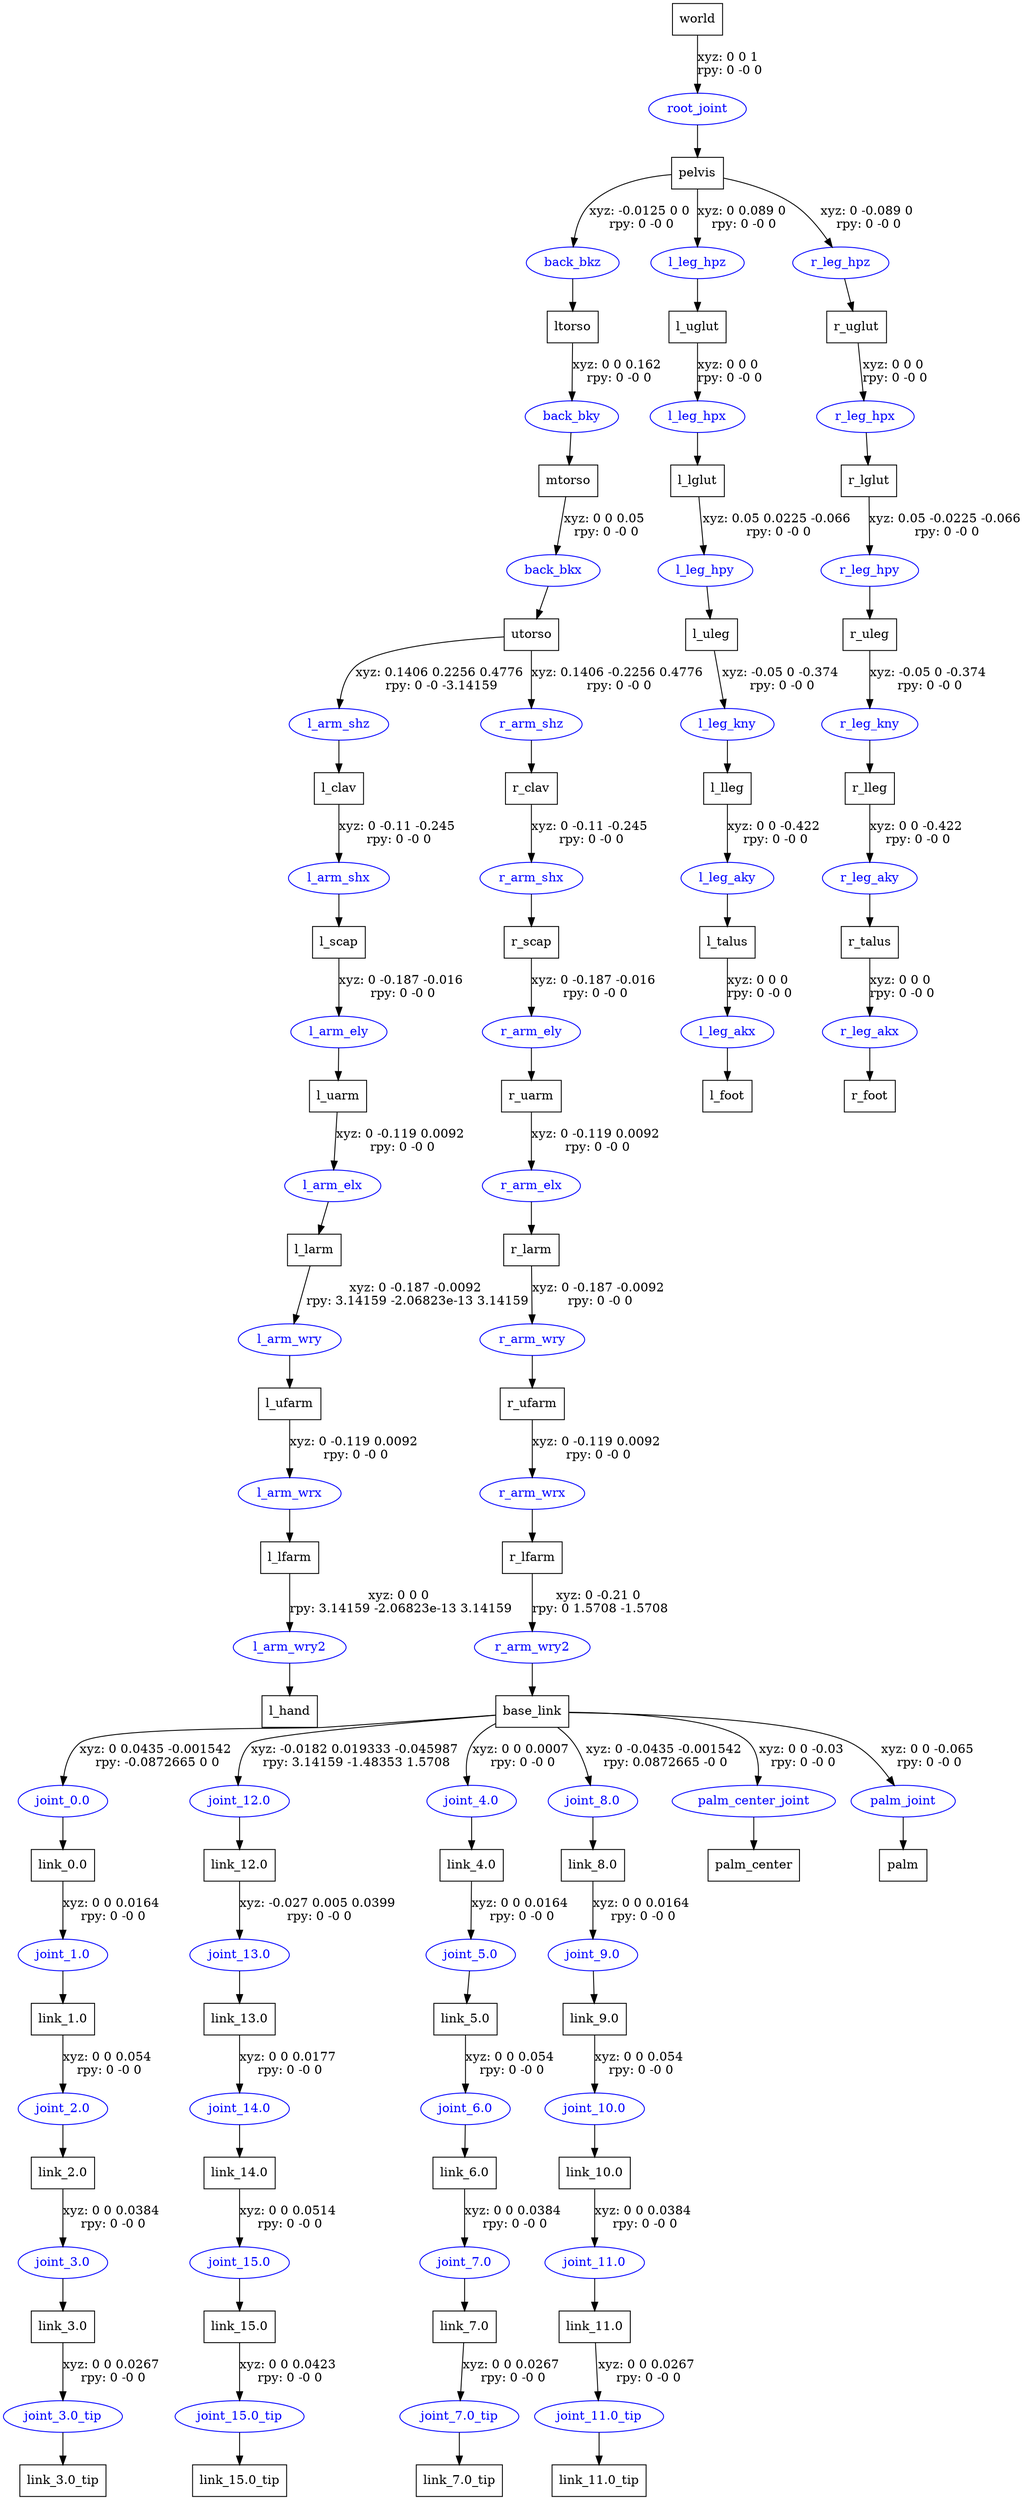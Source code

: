 digraph G {
node [shape=box];
"world" [label="world"];
"pelvis" [label="pelvis"];
"ltorso" [label="ltorso"];
"mtorso" [label="mtorso"];
"utorso" [label="utorso"];
"l_clav" [label="l_clav"];
"l_scap" [label="l_scap"];
"l_uarm" [label="l_uarm"];
"l_larm" [label="l_larm"];
"l_ufarm" [label="l_ufarm"];
"l_lfarm" [label="l_lfarm"];
"l_hand" [label="l_hand"];
"r_clav" [label="r_clav"];
"r_scap" [label="r_scap"];
"r_uarm" [label="r_uarm"];
"r_larm" [label="r_larm"];
"r_ufarm" [label="r_ufarm"];
"r_lfarm" [label="r_lfarm"];
"base_link" [label="base_link"];
"link_0.0" [label="link_0.0"];
"link_1.0" [label="link_1.0"];
"link_2.0" [label="link_2.0"];
"link_3.0" [label="link_3.0"];
"link_3.0_tip" [label="link_3.0_tip"];
"link_12.0" [label="link_12.0"];
"link_13.0" [label="link_13.0"];
"link_14.0" [label="link_14.0"];
"link_15.0" [label="link_15.0"];
"link_15.0_tip" [label="link_15.0_tip"];
"link_4.0" [label="link_4.0"];
"link_5.0" [label="link_5.0"];
"link_6.0" [label="link_6.0"];
"link_7.0" [label="link_7.0"];
"link_7.0_tip" [label="link_7.0_tip"];
"link_8.0" [label="link_8.0"];
"link_9.0" [label="link_9.0"];
"link_10.0" [label="link_10.0"];
"link_11.0" [label="link_11.0"];
"link_11.0_tip" [label="link_11.0_tip"];
"palm_center" [label="palm_center"];
"palm" [label="palm"];
"l_uglut" [label="l_uglut"];
"l_lglut" [label="l_lglut"];
"l_uleg" [label="l_uleg"];
"l_lleg" [label="l_lleg"];
"l_talus" [label="l_talus"];
"l_foot" [label="l_foot"];
"r_uglut" [label="r_uglut"];
"r_lglut" [label="r_lglut"];
"r_uleg" [label="r_uleg"];
"r_lleg" [label="r_lleg"];
"r_talus" [label="r_talus"];
"r_foot" [label="r_foot"];
node [shape=ellipse, color=blue, fontcolor=blue];
"world" -> "root_joint" [label="xyz: 0 0 1 \nrpy: 0 -0 0"]
"root_joint" -> "pelvis"
"pelvis" -> "back_bkz" [label="xyz: -0.0125 0 0 \nrpy: 0 -0 0"]
"back_bkz" -> "ltorso"
"ltorso" -> "back_bky" [label="xyz: 0 0 0.162 \nrpy: 0 -0 0"]
"back_bky" -> "mtorso"
"mtorso" -> "back_bkx" [label="xyz: 0 0 0.05 \nrpy: 0 -0 0"]
"back_bkx" -> "utorso"
"utorso" -> "l_arm_shz" [label="xyz: 0.1406 0.2256 0.4776 \nrpy: 0 -0 -3.14159"]
"l_arm_shz" -> "l_clav"
"l_clav" -> "l_arm_shx" [label="xyz: 0 -0.11 -0.245 \nrpy: 0 -0 0"]
"l_arm_shx" -> "l_scap"
"l_scap" -> "l_arm_ely" [label="xyz: 0 -0.187 -0.016 \nrpy: 0 -0 0"]
"l_arm_ely" -> "l_uarm"
"l_uarm" -> "l_arm_elx" [label="xyz: 0 -0.119 0.0092 \nrpy: 0 -0 0"]
"l_arm_elx" -> "l_larm"
"l_larm" -> "l_arm_wry" [label="xyz: 0 -0.187 -0.0092 \nrpy: 3.14159 -2.06823e-13 3.14159"]
"l_arm_wry" -> "l_ufarm"
"l_ufarm" -> "l_arm_wrx" [label="xyz: 0 -0.119 0.0092 \nrpy: 0 -0 0"]
"l_arm_wrx" -> "l_lfarm"
"l_lfarm" -> "l_arm_wry2" [label="xyz: 0 0 0 \nrpy: 3.14159 -2.06823e-13 3.14159"]
"l_arm_wry2" -> "l_hand"
"utorso" -> "r_arm_shz" [label="xyz: 0.1406 -0.2256 0.4776 \nrpy: 0 -0 0"]
"r_arm_shz" -> "r_clav"
"r_clav" -> "r_arm_shx" [label="xyz: 0 -0.11 -0.245 \nrpy: 0 -0 0"]
"r_arm_shx" -> "r_scap"
"r_scap" -> "r_arm_ely" [label="xyz: 0 -0.187 -0.016 \nrpy: 0 -0 0"]
"r_arm_ely" -> "r_uarm"
"r_uarm" -> "r_arm_elx" [label="xyz: 0 -0.119 0.0092 \nrpy: 0 -0 0"]
"r_arm_elx" -> "r_larm"
"r_larm" -> "r_arm_wry" [label="xyz: 0 -0.187 -0.0092 \nrpy: 0 -0 0"]
"r_arm_wry" -> "r_ufarm"
"r_ufarm" -> "r_arm_wrx" [label="xyz: 0 -0.119 0.0092 \nrpy: 0 -0 0"]
"r_arm_wrx" -> "r_lfarm"
"r_lfarm" -> "r_arm_wry2" [label="xyz: 0 -0.21 0 \nrpy: 0 1.5708 -1.5708"]
"r_arm_wry2" -> "base_link"
"base_link" -> "joint_0.0" [label="xyz: 0 0.0435 -0.001542 \nrpy: -0.0872665 0 0"]
"joint_0.0" -> "link_0.0"
"link_0.0" -> "joint_1.0" [label="xyz: 0 0 0.0164 \nrpy: 0 -0 0"]
"joint_1.0" -> "link_1.0"
"link_1.0" -> "joint_2.0" [label="xyz: 0 0 0.054 \nrpy: 0 -0 0"]
"joint_2.0" -> "link_2.0"
"link_2.0" -> "joint_3.0" [label="xyz: 0 0 0.0384 \nrpy: 0 -0 0"]
"joint_3.0" -> "link_3.0"
"link_3.0" -> "joint_3.0_tip" [label="xyz: 0 0 0.0267 \nrpy: 0 -0 0"]
"joint_3.0_tip" -> "link_3.0_tip"
"base_link" -> "joint_12.0" [label="xyz: -0.0182 0.019333 -0.045987 \nrpy: 3.14159 -1.48353 1.5708"]
"joint_12.0" -> "link_12.0"
"link_12.0" -> "joint_13.0" [label="xyz: -0.027 0.005 0.0399 \nrpy: 0 -0 0"]
"joint_13.0" -> "link_13.0"
"link_13.0" -> "joint_14.0" [label="xyz: 0 0 0.0177 \nrpy: 0 -0 0"]
"joint_14.0" -> "link_14.0"
"link_14.0" -> "joint_15.0" [label="xyz: 0 0 0.0514 \nrpy: 0 -0 0"]
"joint_15.0" -> "link_15.0"
"link_15.0" -> "joint_15.0_tip" [label="xyz: 0 0 0.0423 \nrpy: 0 -0 0"]
"joint_15.0_tip" -> "link_15.0_tip"
"base_link" -> "joint_4.0" [label="xyz: 0 0 0.0007 \nrpy: 0 -0 0"]
"joint_4.0" -> "link_4.0"
"link_4.0" -> "joint_5.0" [label="xyz: 0 0 0.0164 \nrpy: 0 -0 0"]
"joint_5.0" -> "link_5.0"
"link_5.0" -> "joint_6.0" [label="xyz: 0 0 0.054 \nrpy: 0 -0 0"]
"joint_6.0" -> "link_6.0"
"link_6.0" -> "joint_7.0" [label="xyz: 0 0 0.0384 \nrpy: 0 -0 0"]
"joint_7.0" -> "link_7.0"
"link_7.0" -> "joint_7.0_tip" [label="xyz: 0 0 0.0267 \nrpy: 0 -0 0"]
"joint_7.0_tip" -> "link_7.0_tip"
"base_link" -> "joint_8.0" [label="xyz: 0 -0.0435 -0.001542 \nrpy: 0.0872665 -0 0"]
"joint_8.0" -> "link_8.0"
"link_8.0" -> "joint_9.0" [label="xyz: 0 0 0.0164 \nrpy: 0 -0 0"]
"joint_9.0" -> "link_9.0"
"link_9.0" -> "joint_10.0" [label="xyz: 0 0 0.054 \nrpy: 0 -0 0"]
"joint_10.0" -> "link_10.0"
"link_10.0" -> "joint_11.0" [label="xyz: 0 0 0.0384 \nrpy: 0 -0 0"]
"joint_11.0" -> "link_11.0"
"link_11.0" -> "joint_11.0_tip" [label="xyz: 0 0 0.0267 \nrpy: 0 -0 0"]
"joint_11.0_tip" -> "link_11.0_tip"
"base_link" -> "palm_center_joint" [label="xyz: 0 0 -0.03 \nrpy: 0 -0 0"]
"palm_center_joint" -> "palm_center"
"base_link" -> "palm_joint" [label="xyz: 0 0 -0.065 \nrpy: 0 -0 0"]
"palm_joint" -> "palm"
"pelvis" -> "l_leg_hpz" [label="xyz: 0 0.089 0 \nrpy: 0 -0 0"]
"l_leg_hpz" -> "l_uglut"
"l_uglut" -> "l_leg_hpx" [label="xyz: 0 0 0 \nrpy: 0 -0 0"]
"l_leg_hpx" -> "l_lglut"
"l_lglut" -> "l_leg_hpy" [label="xyz: 0.05 0.0225 -0.066 \nrpy: 0 -0 0"]
"l_leg_hpy" -> "l_uleg"
"l_uleg" -> "l_leg_kny" [label="xyz: -0.05 0 -0.374 \nrpy: 0 -0 0"]
"l_leg_kny" -> "l_lleg"
"l_lleg" -> "l_leg_aky" [label="xyz: 0 0 -0.422 \nrpy: 0 -0 0"]
"l_leg_aky" -> "l_talus"
"l_talus" -> "l_leg_akx" [label="xyz: 0 0 0 \nrpy: 0 -0 0"]
"l_leg_akx" -> "l_foot"
"pelvis" -> "r_leg_hpz" [label="xyz: 0 -0.089 0 \nrpy: 0 -0 0"]
"r_leg_hpz" -> "r_uglut"
"r_uglut" -> "r_leg_hpx" [label="xyz: 0 0 0 \nrpy: 0 -0 0"]
"r_leg_hpx" -> "r_lglut"
"r_lglut" -> "r_leg_hpy" [label="xyz: 0.05 -0.0225 -0.066 \nrpy: 0 -0 0"]
"r_leg_hpy" -> "r_uleg"
"r_uleg" -> "r_leg_kny" [label="xyz: -0.05 0 -0.374 \nrpy: 0 -0 0"]
"r_leg_kny" -> "r_lleg"
"r_lleg" -> "r_leg_aky" [label="xyz: 0 0 -0.422 \nrpy: 0 -0 0"]
"r_leg_aky" -> "r_talus"
"r_talus" -> "r_leg_akx" [label="xyz: 0 0 0 \nrpy: 0 -0 0"]
"r_leg_akx" -> "r_foot"
}
